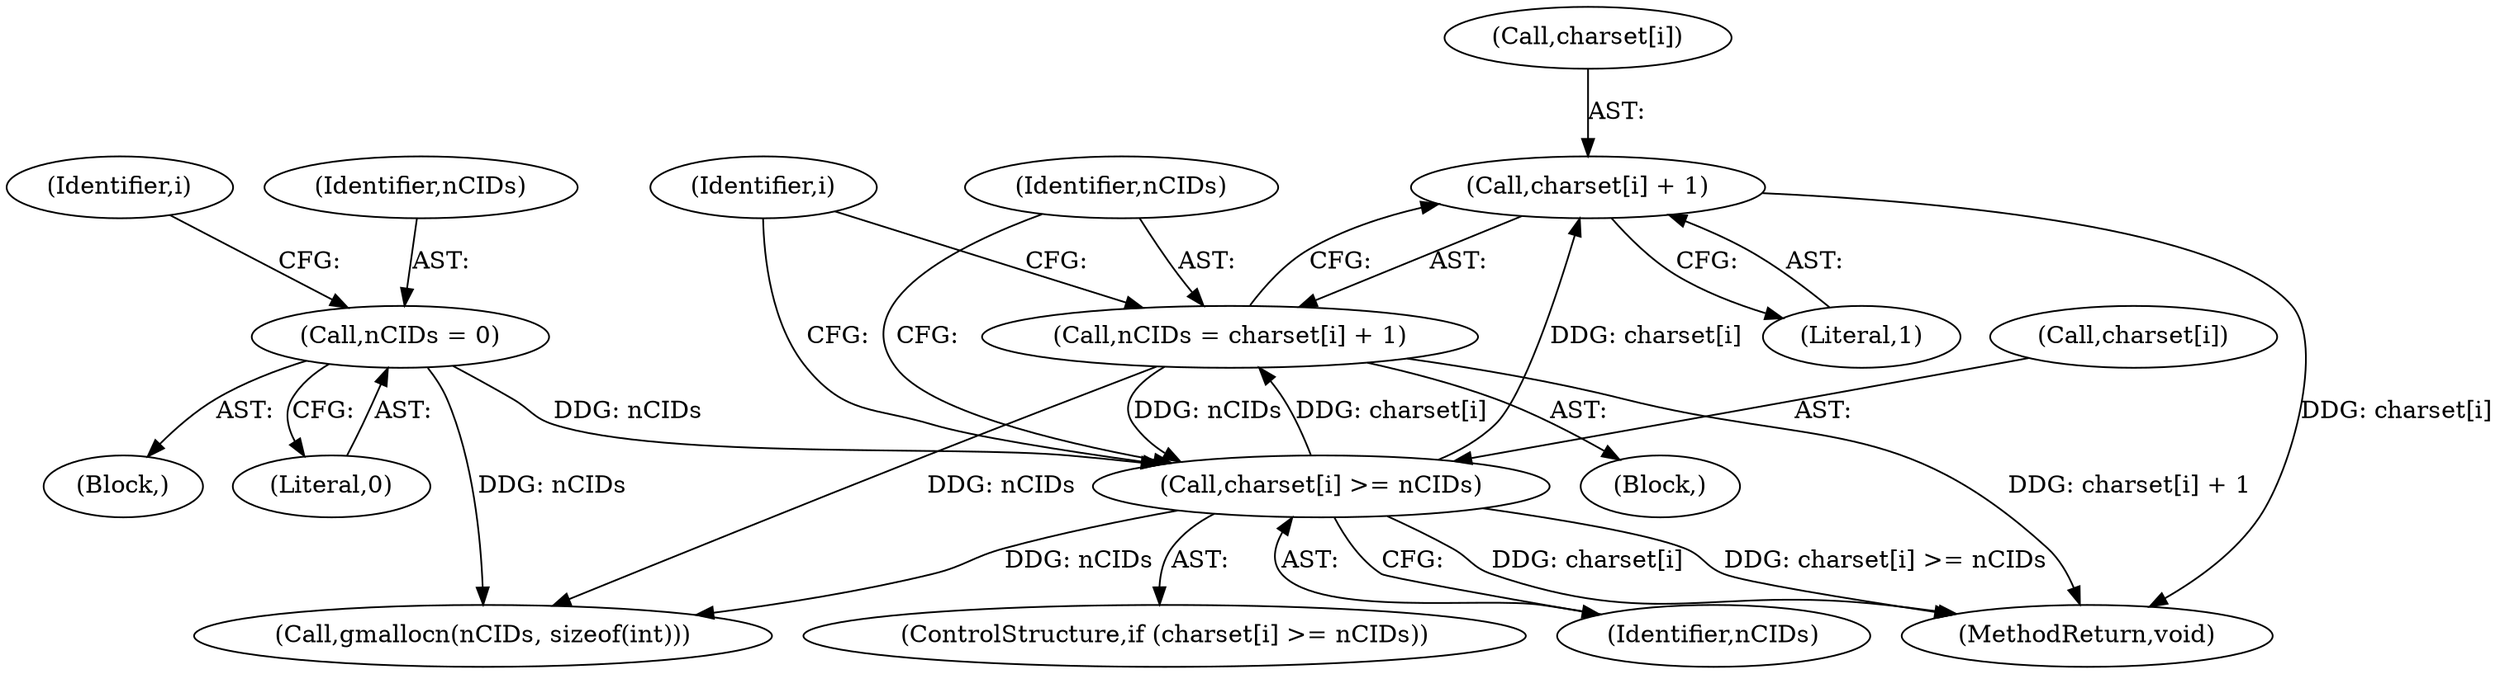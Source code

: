 digraph "0_poppler_da63c35549e8852a410946ab016a3f25ac701bdf@array" {
"1000204" [label="(Call,charset[i] + 1)"];
"1000196" [label="(Call,charset[i] >= nCIDs)"];
"1000178" [label="(Call,nCIDs = 0)"];
"1000202" [label="(Call,nCIDs = charset[i] + 1)"];
"1000203" [label="(Identifier,nCIDs)"];
"1000213" [label="(Call,gmallocn(nCIDs, sizeof(int)))"];
"1000183" [label="(Identifier,i)"];
"1000195" [label="(ControlStructure,if (charset[i] >= nCIDs))"];
"1000197" [label="(Call,charset[i])"];
"1000205" [label="(Call,charset[i])"];
"1000196" [label="(Call,charset[i] >= nCIDs)"];
"1000204" [label="(Call,charset[i] + 1)"];
"1000208" [label="(Literal,1)"];
"1000202" [label="(Call,nCIDs = charset[i] + 1)"];
"1000178" [label="(Call,nCIDs = 0)"];
"1000193" [label="(Identifier,i)"];
"1000179" [label="(Identifier,nCIDs)"];
"1000177" [label="(Block,)"];
"1000200" [label="(Identifier,nCIDs)"];
"1000201" [label="(Block,)"];
"1001475" [label="(MethodReturn,void)"];
"1000180" [label="(Literal,0)"];
"1000204" -> "1000202"  [label="AST: "];
"1000204" -> "1000208"  [label="CFG: "];
"1000205" -> "1000204"  [label="AST: "];
"1000208" -> "1000204"  [label="AST: "];
"1000202" -> "1000204"  [label="CFG: "];
"1000204" -> "1001475"  [label="DDG: charset[i]"];
"1000196" -> "1000204"  [label="DDG: charset[i]"];
"1000196" -> "1000195"  [label="AST: "];
"1000196" -> "1000200"  [label="CFG: "];
"1000197" -> "1000196"  [label="AST: "];
"1000200" -> "1000196"  [label="AST: "];
"1000203" -> "1000196"  [label="CFG: "];
"1000193" -> "1000196"  [label="CFG: "];
"1000196" -> "1001475"  [label="DDG: charset[i]"];
"1000196" -> "1001475"  [label="DDG: charset[i] >= nCIDs"];
"1000178" -> "1000196"  [label="DDG: nCIDs"];
"1000202" -> "1000196"  [label="DDG: nCIDs"];
"1000196" -> "1000202"  [label="DDG: charset[i]"];
"1000196" -> "1000213"  [label="DDG: nCIDs"];
"1000178" -> "1000177"  [label="AST: "];
"1000178" -> "1000180"  [label="CFG: "];
"1000179" -> "1000178"  [label="AST: "];
"1000180" -> "1000178"  [label="AST: "];
"1000183" -> "1000178"  [label="CFG: "];
"1000178" -> "1000213"  [label="DDG: nCIDs"];
"1000202" -> "1000201"  [label="AST: "];
"1000203" -> "1000202"  [label="AST: "];
"1000193" -> "1000202"  [label="CFG: "];
"1000202" -> "1001475"  [label="DDG: charset[i] + 1"];
"1000202" -> "1000213"  [label="DDG: nCIDs"];
}

